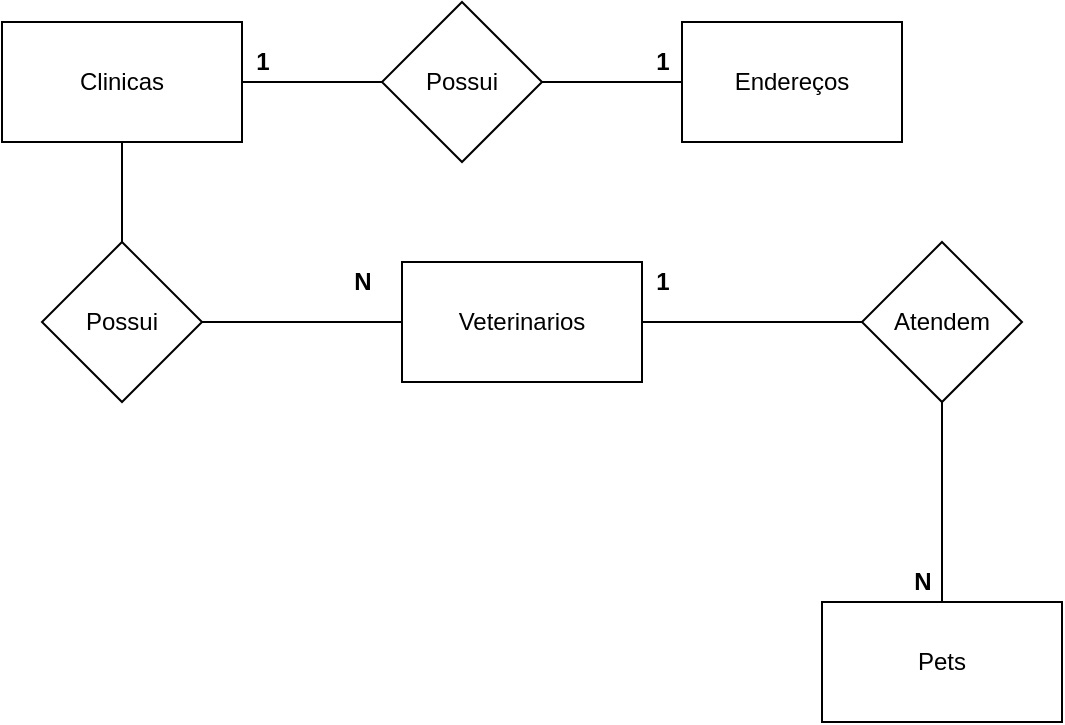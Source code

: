 <mxfile version="14.1.8" type="device" pages="2"><diagram id="oF53CrTT9c4kF1oZVOX-" name="Conceitual"><mxGraphModel dx="846" dy="534" grid="1" gridSize="10" guides="1" tooltips="1" connect="1" arrows="1" fold="1" page="1" pageScale="1" pageWidth="827" pageHeight="1169" math="0" shadow="0"><root><mxCell id="0"/><mxCell id="1" parent="0"/><mxCell id="wM3pd2exSD3udAdQWDdx-1" value="Clinicas" style="rounded=0;whiteSpace=wrap;html=1;" parent="1" vertex="1"><mxGeometry x="20" y="90" width="120" height="60" as="geometry"/></mxCell><mxCell id="wM3pd2exSD3udAdQWDdx-2" value="Possui" style="rhombus;whiteSpace=wrap;html=1;" parent="1" vertex="1"><mxGeometry x="40" y="200" width="80" height="80" as="geometry"/></mxCell><mxCell id="YAd9CcE_gHDN_0UsHqqW-4" style="edgeStyle=orthogonalEdgeStyle;rounded=0;orthogonalLoop=1;jettySize=auto;html=1;entryX=1;entryY=0.5;entryDx=0;entryDy=0;endArrow=none;endFill=0;" parent="1" source="wM3pd2exSD3udAdQWDdx-3" target="wM3pd2exSD3udAdQWDdx-1" edge="1"><mxGeometry relative="1" as="geometry"/></mxCell><mxCell id="wM3pd2exSD3udAdQWDdx-3" value="Endereços" style="rounded=0;whiteSpace=wrap;html=1;" parent="1" vertex="1"><mxGeometry x="360" y="90" width="110" height="60" as="geometry"/></mxCell><mxCell id="wM3pd2exSD3udAdQWDdx-4" value="Veterinarios" style="rounded=0;whiteSpace=wrap;html=1;" parent="1" vertex="1"><mxGeometry x="220" y="210" width="120" height="60" as="geometry"/></mxCell><mxCell id="wM3pd2exSD3udAdQWDdx-5" value="Atendem" style="rhombus;whiteSpace=wrap;html=1;" parent="1" vertex="1"><mxGeometry x="450" y="200" width="80" height="80" as="geometry"/></mxCell><mxCell id="wM3pd2exSD3udAdQWDdx-6" value="Pets" style="rounded=0;whiteSpace=wrap;html=1;" parent="1" vertex="1"><mxGeometry x="430" y="380" width="120" height="60" as="geometry"/></mxCell><mxCell id="wM3pd2exSD3udAdQWDdx-13" value="" style="endArrow=none;html=1;exitX=0.5;exitY=1;exitDx=0;exitDy=0;entryX=0.5;entryY=0;entryDx=0;entryDy=0;endFill=0;" parent="1" source="wM3pd2exSD3udAdQWDdx-1" target="wM3pd2exSD3udAdQWDdx-2" edge="1"><mxGeometry width="50" height="50" relative="1" as="geometry"><mxPoint x="320" y="250" as="sourcePoint"/><mxPoint x="370" y="200" as="targetPoint"/></mxGeometry></mxCell><mxCell id="wM3pd2exSD3udAdQWDdx-16" value="" style="endArrow=none;html=1;exitX=1;exitY=0.5;exitDx=0;exitDy=0;entryX=0;entryY=0.5;entryDx=0;entryDy=0;endFill=0;" parent="1" source="wM3pd2exSD3udAdQWDdx-2" target="wM3pd2exSD3udAdQWDdx-4" edge="1"><mxGeometry width="50" height="50" relative="1" as="geometry"><mxPoint x="320" y="250" as="sourcePoint"/><mxPoint x="370" y="200" as="targetPoint"/></mxGeometry></mxCell><mxCell id="wM3pd2exSD3udAdQWDdx-17" value="" style="endArrow=none;html=1;exitX=1;exitY=0.5;exitDx=0;exitDy=0;entryX=0;entryY=0.5;entryDx=0;entryDy=0;endFill=0;" parent="1" source="wM3pd2exSD3udAdQWDdx-4" target="wM3pd2exSD3udAdQWDdx-5" edge="1"><mxGeometry width="50" height="50" relative="1" as="geometry"><mxPoint x="320" y="250" as="sourcePoint"/><mxPoint x="370" y="200" as="targetPoint"/></mxGeometry></mxCell><mxCell id="wM3pd2exSD3udAdQWDdx-18" value="" style="endArrow=none;html=1;exitX=0.5;exitY=1;exitDx=0;exitDy=0;entryX=0.5;entryY=0;entryDx=0;entryDy=0;endFill=0;" parent="1" source="wM3pd2exSD3udAdQWDdx-5" target="wM3pd2exSD3udAdQWDdx-6" edge="1"><mxGeometry width="50" height="50" relative="1" as="geometry"><mxPoint x="320" y="500" as="sourcePoint"/><mxPoint x="370" y="450" as="targetPoint"/></mxGeometry></mxCell><mxCell id="wM3pd2exSD3udAdQWDdx-25" value="&lt;b&gt;1&lt;/b&gt;" style="text;html=1;align=center;verticalAlign=middle;resizable=0;points=[];autosize=1;" parent="1" vertex="1"><mxGeometry x="340" y="100" width="20" height="20" as="geometry"/></mxCell><mxCell id="wM3pd2exSD3udAdQWDdx-26" value="&lt;b&gt;1&lt;/b&gt;" style="text;html=1;align=center;verticalAlign=middle;resizable=0;points=[];autosize=1;" parent="1" vertex="1"><mxGeometry x="140" y="100" width="20" height="20" as="geometry"/></mxCell><mxCell id="wM3pd2exSD3udAdQWDdx-27" value="&lt;b&gt;N&lt;/b&gt;" style="text;html=1;align=center;verticalAlign=middle;resizable=0;points=[];autosize=1;" parent="1" vertex="1"><mxGeometry x="190" y="210" width="20" height="20" as="geometry"/></mxCell><mxCell id="wM3pd2exSD3udAdQWDdx-28" value="&lt;b&gt;1&lt;/b&gt;" style="text;html=1;align=center;verticalAlign=middle;resizable=0;points=[];autosize=1;" parent="1" vertex="1"><mxGeometry x="340" y="210" width="20" height="20" as="geometry"/></mxCell><mxCell id="wM3pd2exSD3udAdQWDdx-29" value="&lt;b&gt;N&lt;/b&gt;" style="text;html=1;align=center;verticalAlign=middle;resizable=0;points=[];autosize=1;" parent="1" vertex="1"><mxGeometry x="470" y="360" width="20" height="20" as="geometry"/></mxCell><mxCell id="YAd9CcE_gHDN_0UsHqqW-5" value="Possui" style="rhombus;whiteSpace=wrap;html=1;" parent="1" vertex="1"><mxGeometry x="210" y="80" width="80" height="80" as="geometry"/></mxCell></root></mxGraphModel></diagram><diagram id="j6b9_JvpUHvGvu5pumX3" name="Lógico"><mxGraphModel dx="846" dy="534" grid="1" gridSize="10" guides="1" tooltips="1" connect="1" arrows="1" fold="1" page="1" pageScale="1" pageWidth="827" pageHeight="1169" math="0" shadow="0"><root><mxCell id="KExryxUKd-RROoFxpstp-0"/><mxCell id="KExryxUKd-RROoFxpstp-1" parent="KExryxUKd-RROoFxpstp-0"/><mxCell id="U873Q6rMPo9nJ-k1J-Kx-0" value="Clinica" style="shape=table;startSize=30;container=1;collapsible=1;childLayout=tableLayout;fixedRows=1;rowLines=0;fontStyle=1;align=center;resizeLast=1;" vertex="1" parent="KExryxUKd-RROoFxpstp-1"><mxGeometry y="190" width="180" height="130" as="geometry"/></mxCell><mxCell id="U873Q6rMPo9nJ-k1J-Kx-1" value="" style="shape=partialRectangle;collapsible=0;dropTarget=0;pointerEvents=0;fillColor=none;top=0;left=0;bottom=1;right=0;points=[[0,0.5],[1,0.5]];portConstraint=eastwest;" vertex="1" parent="U873Q6rMPo9nJ-k1J-Kx-0"><mxGeometry y="30" width="180" height="30" as="geometry"/></mxCell><mxCell id="U873Q6rMPo9nJ-k1J-Kx-2" value="PK" style="shape=partialRectangle;connectable=0;fillColor=none;top=0;left=0;bottom=0;right=0;fontStyle=1;overflow=hidden;" vertex="1" parent="U873Q6rMPo9nJ-k1J-Kx-1"><mxGeometry width="30" height="30" as="geometry"/></mxCell><mxCell id="U873Q6rMPo9nJ-k1J-Kx-3" value="idClinica" style="shape=partialRectangle;connectable=0;fillColor=none;top=0;left=0;bottom=0;right=0;align=left;spacingLeft=6;fontStyle=5;overflow=hidden;" vertex="1" parent="U873Q6rMPo9nJ-k1J-Kx-1"><mxGeometry x="30" width="150" height="30" as="geometry"/></mxCell><mxCell id="U873Q6rMPo9nJ-k1J-Kx-4" value="" style="shape=partialRectangle;collapsible=0;dropTarget=0;pointerEvents=0;fillColor=none;top=0;left=0;bottom=0;right=0;points=[[0,0.5],[1,0.5]];portConstraint=eastwest;" vertex="1" parent="U873Q6rMPo9nJ-k1J-Kx-0"><mxGeometry y="60" width="180" height="30" as="geometry"/></mxCell><mxCell id="U873Q6rMPo9nJ-k1J-Kx-5" value="" style="shape=partialRectangle;connectable=0;fillColor=none;top=0;left=0;bottom=0;right=0;editable=1;overflow=hidden;" vertex="1" parent="U873Q6rMPo9nJ-k1J-Kx-4"><mxGeometry width="30" height="30" as="geometry"/></mxCell><mxCell id="U873Q6rMPo9nJ-k1J-Kx-6" value="Nome" style="shape=partialRectangle;connectable=0;fillColor=none;top=0;left=0;bottom=0;right=0;align=left;spacingLeft=6;overflow=hidden;" vertex="1" parent="U873Q6rMPo9nJ-k1J-Kx-4"><mxGeometry x="30" width="150" height="30" as="geometry"/></mxCell><mxCell id="U873Q6rMPo9nJ-k1J-Kx-7" value="" style="shape=partialRectangle;collapsible=0;dropTarget=0;pointerEvents=0;fillColor=none;top=0;left=0;bottom=0;right=0;points=[[0,0.5],[1,0.5]];portConstraint=eastwest;" vertex="1" parent="U873Q6rMPo9nJ-k1J-Kx-0"><mxGeometry y="90" width="180" height="30" as="geometry"/></mxCell><mxCell id="U873Q6rMPo9nJ-k1J-Kx-8" value="" style="shape=partialRectangle;connectable=0;fillColor=none;top=0;left=0;bottom=0;right=0;editable=1;overflow=hidden;" vertex="1" parent="U873Q6rMPo9nJ-k1J-Kx-7"><mxGeometry width="30" height="30" as="geometry"/></mxCell><mxCell id="U873Q6rMPo9nJ-k1J-Kx-9" value="Endereço" style="shape=partialRectangle;connectable=0;fillColor=none;top=0;left=0;bottom=0;right=0;align=left;spacingLeft=6;overflow=hidden;" vertex="1" parent="U873Q6rMPo9nJ-k1J-Kx-7"><mxGeometry x="30" width="150" height="30" as="geometry"/></mxCell><mxCell id="U873Q6rMPo9nJ-k1J-Kx-13" value="Funcionario" style="shape=table;startSize=30;container=1;collapsible=1;childLayout=tableLayout;fixedRows=1;rowLines=0;fontStyle=1;align=center;resizeLast=1;" vertex="1" parent="KExryxUKd-RROoFxpstp-1"><mxGeometry x="260" y="190" width="180" height="130" as="geometry"/></mxCell><mxCell id="U873Q6rMPo9nJ-k1J-Kx-14" value="" style="shape=partialRectangle;collapsible=0;dropTarget=0;pointerEvents=0;fillColor=none;top=0;left=0;bottom=0;right=0;points=[[0,0.5],[1,0.5]];portConstraint=eastwest;" vertex="1" parent="U873Q6rMPo9nJ-k1J-Kx-13"><mxGeometry y="30" width="180" height="30" as="geometry"/></mxCell><mxCell id="U873Q6rMPo9nJ-k1J-Kx-15" value="PK" style="shape=partialRectangle;connectable=0;fillColor=none;top=0;left=0;bottom=0;right=0;fontStyle=1;overflow=hidden;" vertex="1" parent="U873Q6rMPo9nJ-k1J-Kx-14"><mxGeometry width="60" height="30" as="geometry"/></mxCell><mxCell id="U873Q6rMPo9nJ-k1J-Kx-16" value="idFuncionario" style="shape=partialRectangle;connectable=0;fillColor=none;top=0;left=0;bottom=0;right=0;align=left;spacingLeft=6;fontStyle=5;overflow=hidden;" vertex="1" parent="U873Q6rMPo9nJ-k1J-Kx-14"><mxGeometry x="60" width="120" height="30" as="geometry"/></mxCell><mxCell id="U873Q6rMPo9nJ-k1J-Kx-17" value="" style="shape=partialRectangle;collapsible=0;dropTarget=0;pointerEvents=0;fillColor=none;top=0;left=0;bottom=1;right=0;points=[[0,0.5],[1,0.5]];portConstraint=eastwest;" vertex="1" parent="U873Q6rMPo9nJ-k1J-Kx-13"><mxGeometry y="60" width="180" height="30" as="geometry"/></mxCell><mxCell id="U873Q6rMPo9nJ-k1J-Kx-18" value="FK" style="shape=partialRectangle;connectable=0;fillColor=none;top=0;left=0;bottom=0;right=0;fontStyle=1;overflow=hidden;" vertex="1" parent="U873Q6rMPo9nJ-k1J-Kx-17"><mxGeometry width="60" height="30" as="geometry"/></mxCell><mxCell id="U873Q6rMPo9nJ-k1J-Kx-19" value="idClinica" style="shape=partialRectangle;connectable=0;fillColor=none;top=0;left=0;bottom=0;right=0;align=left;spacingLeft=6;fontStyle=5;overflow=hidden;" vertex="1" parent="U873Q6rMPo9nJ-k1J-Kx-17"><mxGeometry x="60" width="120" height="30" as="geometry"/></mxCell><mxCell id="U873Q6rMPo9nJ-k1J-Kx-20" value="" style="shape=partialRectangle;collapsible=0;dropTarget=0;pointerEvents=0;fillColor=none;top=0;left=0;bottom=0;right=0;points=[[0,0.5],[1,0.5]];portConstraint=eastwest;" vertex="1" parent="U873Q6rMPo9nJ-k1J-Kx-13"><mxGeometry y="90" width="180" height="30" as="geometry"/></mxCell><mxCell id="U873Q6rMPo9nJ-k1J-Kx-21" value="" style="shape=partialRectangle;connectable=0;fillColor=none;top=0;left=0;bottom=0;right=0;editable=1;overflow=hidden;" vertex="1" parent="U873Q6rMPo9nJ-k1J-Kx-20"><mxGeometry width="60" height="30" as="geometry"/></mxCell><mxCell id="U873Q6rMPo9nJ-k1J-Kx-22" value="Nome" style="shape=partialRectangle;connectable=0;fillColor=none;top=0;left=0;bottom=0;right=0;align=left;spacingLeft=6;overflow=hidden;" vertex="1" parent="U873Q6rMPo9nJ-k1J-Kx-20"><mxGeometry x="60" width="120" height="30" as="geometry"/></mxCell><mxCell id="U873Q6rMPo9nJ-k1J-Kx-26" value="Pets" style="shape=table;startSize=30;container=1;collapsible=1;childLayout=tableLayout;fixedRows=1;rowLines=0;fontStyle=1;align=center;resizeLast=1;" vertex="1" parent="KExryxUKd-RROoFxpstp-1"><mxGeometry x="530" y="190" width="180" height="220" as="geometry"/></mxCell><mxCell id="U873Q6rMPo9nJ-k1J-Kx-27" value="" style="shape=partialRectangle;collapsible=0;dropTarget=0;pointerEvents=0;fillColor=none;top=0;left=0;bottom=0;right=0;points=[[0,0.5],[1,0.5]];portConstraint=eastwest;" vertex="1" parent="U873Q6rMPo9nJ-k1J-Kx-26"><mxGeometry y="30" width="180" height="30" as="geometry"/></mxCell><mxCell id="U873Q6rMPo9nJ-k1J-Kx-28" value="PK" style="shape=partialRectangle;connectable=0;fillColor=none;top=0;left=0;bottom=0;right=0;fontStyle=1;overflow=hidden;" vertex="1" parent="U873Q6rMPo9nJ-k1J-Kx-27"><mxGeometry width="50" height="30" as="geometry"/></mxCell><mxCell id="U873Q6rMPo9nJ-k1J-Kx-29" value="idPets" style="shape=partialRectangle;connectable=0;fillColor=none;top=0;left=0;bottom=0;right=0;align=left;spacingLeft=6;fontStyle=5;overflow=hidden;" vertex="1" parent="U873Q6rMPo9nJ-k1J-Kx-27"><mxGeometry x="50" width="130" height="30" as="geometry"/></mxCell><mxCell id="U873Q6rMPo9nJ-k1J-Kx-39" value="" style="shape=partialRectangle;collapsible=0;dropTarget=0;pointerEvents=0;fillColor=none;top=0;left=0;bottom=0;right=0;points=[[0,0.5],[1,0.5]];portConstraint=eastwest;" vertex="1" parent="U873Q6rMPo9nJ-k1J-Kx-26"><mxGeometry y="60" width="180" height="30" as="geometry"/></mxCell><mxCell id="U873Q6rMPo9nJ-k1J-Kx-40" value="FK" style="shape=partialRectangle;connectable=0;fillColor=none;top=0;left=0;bottom=0;right=0;fontStyle=1;overflow=hidden;" vertex="1" parent="U873Q6rMPo9nJ-k1J-Kx-39"><mxGeometry width="50" height="30" as="geometry"/></mxCell><mxCell id="U873Q6rMPo9nJ-k1J-Kx-41" value="idFuncionario" style="shape=partialRectangle;connectable=0;fillColor=none;top=0;left=0;bottom=0;right=0;align=left;spacingLeft=6;fontStyle=5;overflow=hidden;" vertex="1" parent="U873Q6rMPo9nJ-k1J-Kx-39"><mxGeometry x="50" width="130" height="30" as="geometry"/></mxCell><mxCell id="U873Q6rMPo9nJ-k1J-Kx-30" value="" style="shape=partialRectangle;collapsible=0;dropTarget=0;pointerEvents=0;fillColor=none;top=0;left=0;bottom=1;right=0;points=[[0,0.5],[1,0.5]];portConstraint=eastwest;" vertex="1" parent="U873Q6rMPo9nJ-k1J-Kx-26"><mxGeometry y="90" width="180" height="30" as="geometry"/></mxCell><mxCell id="U873Q6rMPo9nJ-k1J-Kx-31" value="FK" style="shape=partialRectangle;connectable=0;fillColor=none;top=0;left=0;bottom=0;right=0;fontStyle=1;overflow=hidden;" vertex="1" parent="U873Q6rMPo9nJ-k1J-Kx-30"><mxGeometry width="50" height="30" as="geometry"/></mxCell><mxCell id="U873Q6rMPo9nJ-k1J-Kx-32" value="idRaça" style="shape=partialRectangle;connectable=0;fillColor=none;top=0;left=0;bottom=0;right=0;align=left;spacingLeft=6;fontStyle=5;overflow=hidden;" vertex="1" parent="U873Q6rMPo9nJ-k1J-Kx-30"><mxGeometry x="50" width="130" height="30" as="geometry"/></mxCell><mxCell id="U873Q6rMPo9nJ-k1J-Kx-33" value="" style="shape=partialRectangle;collapsible=0;dropTarget=0;pointerEvents=0;fillColor=none;top=0;left=0;bottom=0;right=0;points=[[0,0.5],[1,0.5]];portConstraint=eastwest;" vertex="1" parent="U873Q6rMPo9nJ-k1J-Kx-26"><mxGeometry y="120" width="180" height="30" as="geometry"/></mxCell><mxCell id="U873Q6rMPo9nJ-k1J-Kx-34" value="" style="shape=partialRectangle;connectable=0;fillColor=none;top=0;left=0;bottom=0;right=0;editable=1;overflow=hidden;" vertex="1" parent="U873Q6rMPo9nJ-k1J-Kx-33"><mxGeometry width="50" height="30" as="geometry"/></mxCell><mxCell id="U873Q6rMPo9nJ-k1J-Kx-35" value="Nome" style="shape=partialRectangle;connectable=0;fillColor=none;top=0;left=0;bottom=0;right=0;align=left;spacingLeft=6;overflow=hidden;" vertex="1" parent="U873Q6rMPo9nJ-k1J-Kx-33"><mxGeometry x="50" width="130" height="30" as="geometry"/></mxCell><mxCell id="U873Q6rMPo9nJ-k1J-Kx-36" value="" style="shape=partialRectangle;collapsible=0;dropTarget=0;pointerEvents=0;fillColor=none;top=0;left=0;bottom=0;right=0;points=[[0,0.5],[1,0.5]];portConstraint=eastwest;" vertex="1" parent="U873Q6rMPo9nJ-k1J-Kx-26"><mxGeometry y="150" width="180" height="30" as="geometry"/></mxCell><mxCell id="U873Q6rMPo9nJ-k1J-Kx-37" value="" style="shape=partialRectangle;connectable=0;fillColor=none;top=0;left=0;bottom=0;right=0;editable=1;overflow=hidden;" vertex="1" parent="U873Q6rMPo9nJ-k1J-Kx-36"><mxGeometry width="50" height="30" as="geometry"/></mxCell><mxCell id="U873Q6rMPo9nJ-k1J-Kx-38" value="Data de Nascimento" style="shape=partialRectangle;connectable=0;fillColor=none;top=0;left=0;bottom=0;right=0;align=left;spacingLeft=6;overflow=hidden;" vertex="1" parent="U873Q6rMPo9nJ-k1J-Kx-36"><mxGeometry x="50" width="130" height="30" as="geometry"/></mxCell><mxCell id="U873Q6rMPo9nJ-k1J-Kx-68" value="" style="shape=partialRectangle;collapsible=0;dropTarget=0;pointerEvents=0;fillColor=none;top=0;left=0;bottom=0;right=0;points=[[0,0.5],[1,0.5]];portConstraint=eastwest;" vertex="1" parent="U873Q6rMPo9nJ-k1J-Kx-26"><mxGeometry y="180" width="180" height="30" as="geometry"/></mxCell><mxCell id="U873Q6rMPo9nJ-k1J-Kx-69" value="" style="shape=partialRectangle;connectable=0;fillColor=none;top=0;left=0;bottom=0;right=0;editable=1;overflow=hidden;" vertex="1" parent="U873Q6rMPo9nJ-k1J-Kx-68"><mxGeometry width="50" height="30" as="geometry"/></mxCell><mxCell id="U873Q6rMPo9nJ-k1J-Kx-70" value="Dono" style="shape=partialRectangle;connectable=0;fillColor=none;top=0;left=0;bottom=0;right=0;align=left;spacingLeft=6;overflow=hidden;" vertex="1" parent="U873Q6rMPo9nJ-k1J-Kx-68"><mxGeometry x="50" width="130" height="30" as="geometry"/></mxCell><mxCell id="U873Q6rMPo9nJ-k1J-Kx-42" value="Raça" style="shape=table;startSize=30;container=1;collapsible=1;childLayout=tableLayout;fixedRows=1;rowLines=0;fontStyle=1;align=center;resizeLast=1;" vertex="1" parent="KExryxUKd-RROoFxpstp-1"><mxGeometry x="800" y="200" width="180" height="130" as="geometry"/></mxCell><mxCell id="U873Q6rMPo9nJ-k1J-Kx-43" value="" style="shape=partialRectangle;collapsible=0;dropTarget=0;pointerEvents=0;fillColor=none;top=0;left=0;bottom=0;right=0;points=[[0,0.5],[1,0.5]];portConstraint=eastwest;" vertex="1" parent="U873Q6rMPo9nJ-k1J-Kx-42"><mxGeometry y="30" width="180" height="30" as="geometry"/></mxCell><mxCell id="U873Q6rMPo9nJ-k1J-Kx-44" value="PK" style="shape=partialRectangle;connectable=0;fillColor=none;top=0;left=0;bottom=0;right=0;fontStyle=1;overflow=hidden;" vertex="1" parent="U873Q6rMPo9nJ-k1J-Kx-43"><mxGeometry width="60" height="30" as="geometry"/></mxCell><mxCell id="U873Q6rMPo9nJ-k1J-Kx-45" value="idRaça" style="shape=partialRectangle;connectable=0;fillColor=none;top=0;left=0;bottom=0;right=0;align=left;spacingLeft=6;fontStyle=5;overflow=hidden;" vertex="1" parent="U873Q6rMPo9nJ-k1J-Kx-43"><mxGeometry x="60" width="120" height="30" as="geometry"/></mxCell><mxCell id="U873Q6rMPo9nJ-k1J-Kx-46" value="" style="shape=partialRectangle;collapsible=0;dropTarget=0;pointerEvents=0;fillColor=none;top=0;left=0;bottom=1;right=0;points=[[0,0.5],[1,0.5]];portConstraint=eastwest;" vertex="1" parent="U873Q6rMPo9nJ-k1J-Kx-42"><mxGeometry y="60" width="180" height="30" as="geometry"/></mxCell><mxCell id="U873Q6rMPo9nJ-k1J-Kx-47" value="FK" style="shape=partialRectangle;connectable=0;fillColor=none;top=0;left=0;bottom=0;right=0;fontStyle=1;overflow=hidden;" vertex="1" parent="U873Q6rMPo9nJ-k1J-Kx-46"><mxGeometry width="60" height="30" as="geometry"/></mxCell><mxCell id="U873Q6rMPo9nJ-k1J-Kx-48" value="idTipo" style="shape=partialRectangle;connectable=0;fillColor=none;top=0;left=0;bottom=0;right=0;align=left;spacingLeft=6;fontStyle=5;overflow=hidden;" vertex="1" parent="U873Q6rMPo9nJ-k1J-Kx-46"><mxGeometry x="60" width="120" height="30" as="geometry"/></mxCell><mxCell id="U873Q6rMPo9nJ-k1J-Kx-49" value="" style="shape=partialRectangle;collapsible=0;dropTarget=0;pointerEvents=0;fillColor=none;top=0;left=0;bottom=0;right=0;points=[[0,0.5],[1,0.5]];portConstraint=eastwest;" vertex="1" parent="U873Q6rMPo9nJ-k1J-Kx-42"><mxGeometry y="90" width="180" height="30" as="geometry"/></mxCell><mxCell id="U873Q6rMPo9nJ-k1J-Kx-50" value="" style="shape=partialRectangle;connectable=0;fillColor=none;top=0;left=0;bottom=0;right=0;editable=1;overflow=hidden;" vertex="1" parent="U873Q6rMPo9nJ-k1J-Kx-49"><mxGeometry width="60" height="30" as="geometry"/></mxCell><mxCell id="U873Q6rMPo9nJ-k1J-Kx-51" value="Nome" style="shape=partialRectangle;connectable=0;fillColor=none;top=0;left=0;bottom=0;right=0;align=left;spacingLeft=6;overflow=hidden;" vertex="1" parent="U873Q6rMPo9nJ-k1J-Kx-49"><mxGeometry x="60" width="120" height="30" as="geometry"/></mxCell><mxCell id="U873Q6rMPo9nJ-k1J-Kx-55" value="Tipo" style="shape=table;startSize=30;container=1;collapsible=1;childLayout=tableLayout;fixedRows=1;rowLines=0;fontStyle=1;align=center;resizeLast=1;" vertex="1" parent="KExryxUKd-RROoFxpstp-1"><mxGeometry x="1061" y="205" width="180" height="100" as="geometry"/></mxCell><mxCell id="U873Q6rMPo9nJ-k1J-Kx-56" value="" style="shape=partialRectangle;collapsible=0;dropTarget=0;pointerEvents=0;fillColor=none;top=0;left=0;bottom=1;right=0;points=[[0,0.5],[1,0.5]];portConstraint=eastwest;" vertex="1" parent="U873Q6rMPo9nJ-k1J-Kx-55"><mxGeometry y="30" width="180" height="30" as="geometry"/></mxCell><mxCell id="U873Q6rMPo9nJ-k1J-Kx-57" value="PK" style="shape=partialRectangle;connectable=0;fillColor=none;top=0;left=0;bottom=0;right=0;fontStyle=1;overflow=hidden;" vertex="1" parent="U873Q6rMPo9nJ-k1J-Kx-56"><mxGeometry width="30" height="30" as="geometry"/></mxCell><mxCell id="U873Q6rMPo9nJ-k1J-Kx-58" value="idTipo" style="shape=partialRectangle;connectable=0;fillColor=none;top=0;left=0;bottom=0;right=0;align=left;spacingLeft=6;fontStyle=5;overflow=hidden;" vertex="1" parent="U873Q6rMPo9nJ-k1J-Kx-56"><mxGeometry x="30" width="150" height="30" as="geometry"/></mxCell><mxCell id="U873Q6rMPo9nJ-k1J-Kx-59" value="" style="shape=partialRectangle;collapsible=0;dropTarget=0;pointerEvents=0;fillColor=none;top=0;left=0;bottom=0;right=0;points=[[0,0.5],[1,0.5]];portConstraint=eastwest;" vertex="1" parent="U873Q6rMPo9nJ-k1J-Kx-55"><mxGeometry y="60" width="180" height="30" as="geometry"/></mxCell><mxCell id="U873Q6rMPo9nJ-k1J-Kx-60" value="" style="shape=partialRectangle;connectable=0;fillColor=none;top=0;left=0;bottom=0;right=0;editable=1;overflow=hidden;" vertex="1" parent="U873Q6rMPo9nJ-k1J-Kx-59"><mxGeometry width="30" height="30" as="geometry"/></mxCell><mxCell id="U873Q6rMPo9nJ-k1J-Kx-61" value="Nome" style="shape=partialRectangle;connectable=0;fillColor=none;top=0;left=0;bottom=0;right=0;align=left;spacingLeft=6;overflow=hidden;" vertex="1" parent="U873Q6rMPo9nJ-k1J-Kx-59"><mxGeometry x="30" width="150" height="30" as="geometry"/></mxCell><mxCell id="U873Q6rMPo9nJ-k1J-Kx-71" value="" style="edgeStyle=entityRelationEdgeStyle;fontSize=12;html=1;endArrow=ERmany;exitX=0;exitY=0.5;exitDx=0;exitDy=0;entryX=1;entryY=0.5;entryDx=0;entryDy=0;" edge="1" parent="KExryxUKd-RROoFxpstp-1" source="U873Q6rMPo9nJ-k1J-Kx-56" target="U873Q6rMPo9nJ-k1J-Kx-46"><mxGeometry width="100" height="100" relative="1" as="geometry"><mxPoint x="830" y="440" as="sourcePoint"/><mxPoint x="930" y="340" as="targetPoint"/></mxGeometry></mxCell><mxCell id="U873Q6rMPo9nJ-k1J-Kx-72" value="" style="edgeStyle=entityRelationEdgeStyle;fontSize=12;html=1;endArrow=ERmany;exitX=0;exitY=0.5;exitDx=0;exitDy=0;entryX=1;entryY=0.5;entryDx=0;entryDy=0;" edge="1" parent="KExryxUKd-RROoFxpstp-1" source="U873Q6rMPo9nJ-k1J-Kx-43" target="U873Q6rMPo9nJ-k1J-Kx-30"><mxGeometry width="100" height="100" relative="1" as="geometry"><mxPoint x="830" y="440" as="sourcePoint"/><mxPoint x="930" y="340" as="targetPoint"/></mxGeometry></mxCell><mxCell id="U873Q6rMPo9nJ-k1J-Kx-74" value="" style="edgeStyle=entityRelationEdgeStyle;fontSize=12;html=1;endArrow=ERmany;exitX=1;exitY=0.5;exitDx=0;exitDy=0;entryX=0;entryY=0.5;entryDx=0;entryDy=0;" edge="1" parent="KExryxUKd-RROoFxpstp-1" source="U873Q6rMPo9nJ-k1J-Kx-14" target="U873Q6rMPo9nJ-k1J-Kx-39"><mxGeometry width="100" height="100" relative="1" as="geometry"><mxPoint x="260" y="440" as="sourcePoint"/><mxPoint x="360" y="340" as="targetPoint"/></mxGeometry></mxCell><mxCell id="U873Q6rMPo9nJ-k1J-Kx-76" value="" style="edgeStyle=entityRelationEdgeStyle;fontSize=12;html=1;endArrow=ERmany;exitX=1;exitY=0.5;exitDx=0;exitDy=0;entryX=0;entryY=0.5;entryDx=0;entryDy=0;" edge="1" parent="KExryxUKd-RROoFxpstp-1" source="U873Q6rMPo9nJ-k1J-Kx-1" target="U873Q6rMPo9nJ-k1J-Kx-17"><mxGeometry width="100" height="100" relative="1" as="geometry"><mxPoint x="260" y="440" as="sourcePoint"/><mxPoint x="360" y="340" as="targetPoint"/></mxGeometry></mxCell></root></mxGraphModel></diagram></mxfile>